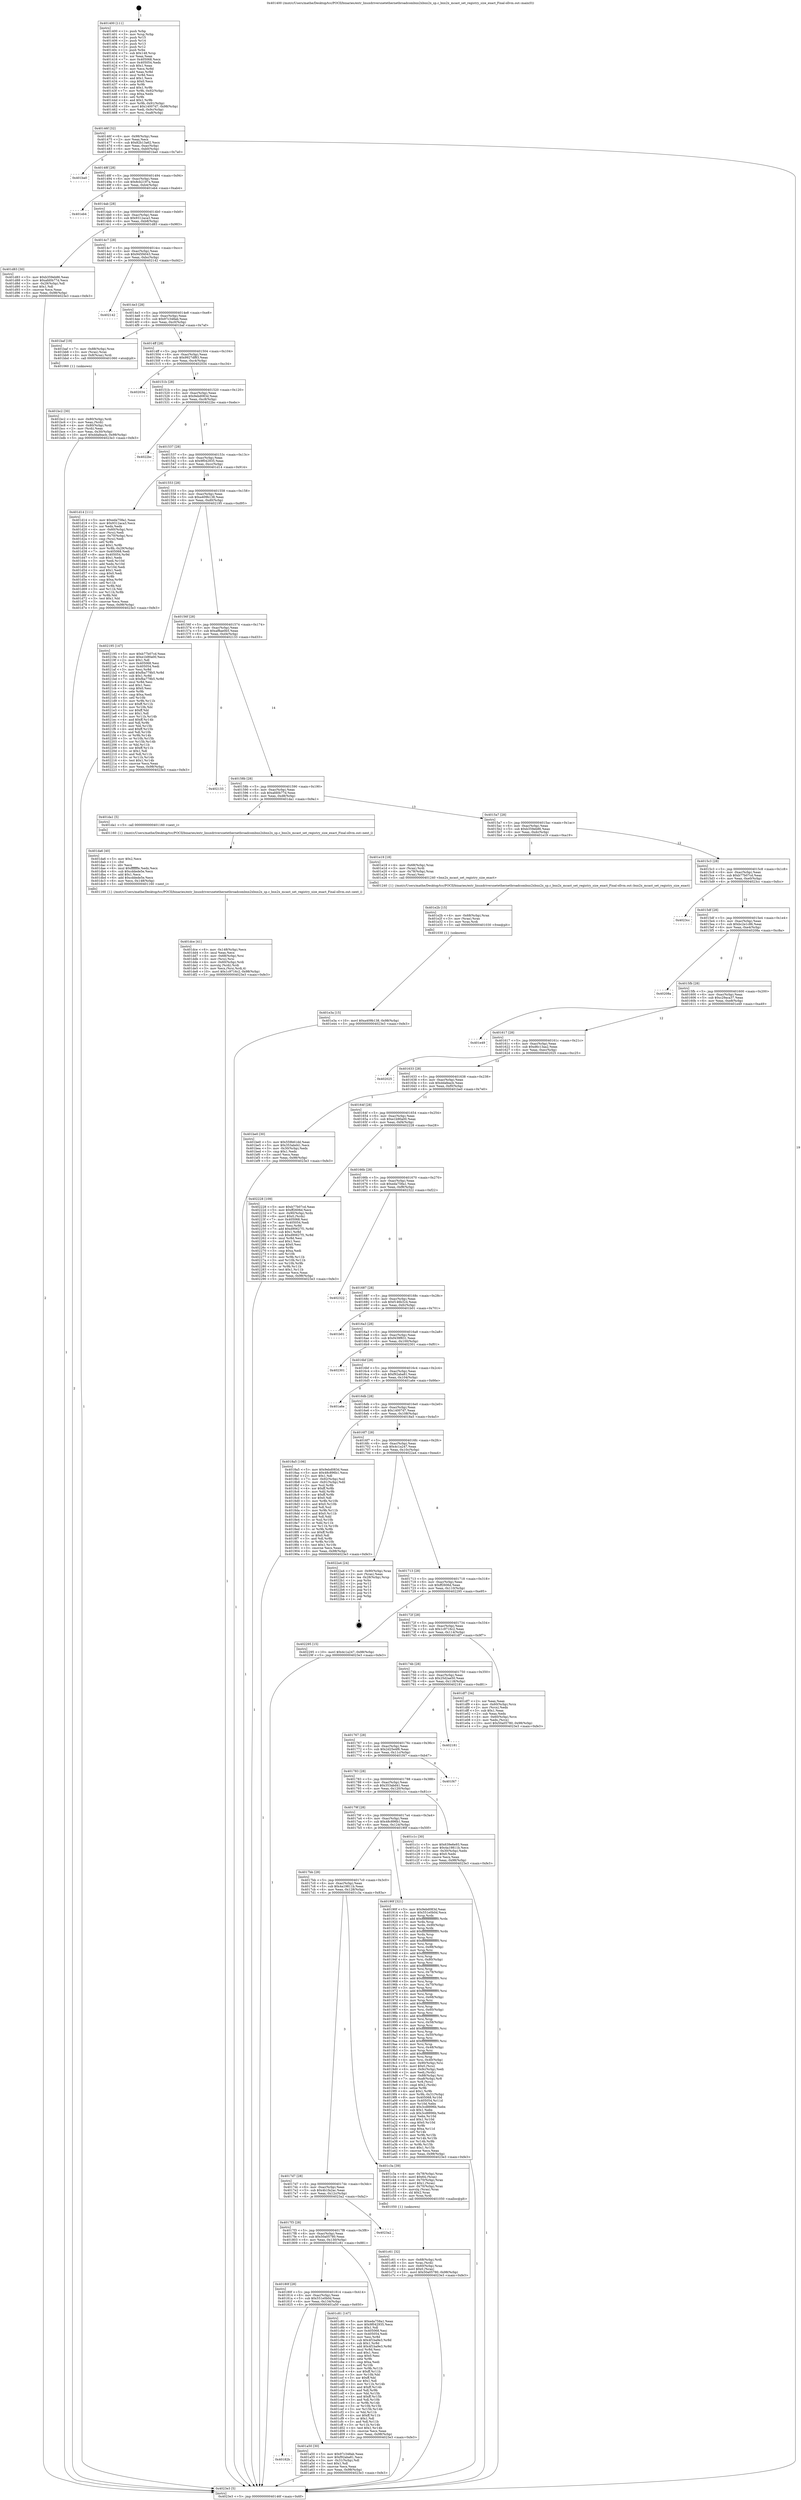 digraph "0x401400" {
  label = "0x401400 (/mnt/c/Users/mathe/Desktop/tcc/POCII/binaries/extr_linuxdriversnetethernetbroadcombnx2xbnx2x_sp.c_bnx2x_mcast_set_registry_size_exact_Final-ollvm.out::main(0))"
  labelloc = "t"
  node[shape=record]

  Entry [label="",width=0.3,height=0.3,shape=circle,fillcolor=black,style=filled]
  "0x40146f" [label="{
     0x40146f [32]\l
     | [instrs]\l
     &nbsp;&nbsp;0x40146f \<+6\>: mov -0x98(%rbp),%eax\l
     &nbsp;&nbsp;0x401475 \<+2\>: mov %eax,%ecx\l
     &nbsp;&nbsp;0x401477 \<+6\>: sub $0x82b13a62,%ecx\l
     &nbsp;&nbsp;0x40147d \<+6\>: mov %eax,-0xac(%rbp)\l
     &nbsp;&nbsp;0x401483 \<+6\>: mov %ecx,-0xb0(%rbp)\l
     &nbsp;&nbsp;0x401489 \<+6\>: je 0000000000401ba0 \<main+0x7a0\>\l
  }"]
  "0x401ba0" [label="{
     0x401ba0\l
  }", style=dashed]
  "0x40148f" [label="{
     0x40148f [28]\l
     | [instrs]\l
     &nbsp;&nbsp;0x40148f \<+5\>: jmp 0000000000401494 \<main+0x94\>\l
     &nbsp;&nbsp;0x401494 \<+6\>: mov -0xac(%rbp),%eax\l
     &nbsp;&nbsp;0x40149a \<+5\>: sub $0x8cb2197a,%eax\l
     &nbsp;&nbsp;0x40149f \<+6\>: mov %eax,-0xb4(%rbp)\l
     &nbsp;&nbsp;0x4014a5 \<+6\>: je 0000000000401eb4 \<main+0xab4\>\l
  }"]
  Exit [label="",width=0.3,height=0.3,shape=circle,fillcolor=black,style=filled,peripheries=2]
  "0x401eb4" [label="{
     0x401eb4\l
  }", style=dashed]
  "0x4014ab" [label="{
     0x4014ab [28]\l
     | [instrs]\l
     &nbsp;&nbsp;0x4014ab \<+5\>: jmp 00000000004014b0 \<main+0xb0\>\l
     &nbsp;&nbsp;0x4014b0 \<+6\>: mov -0xac(%rbp),%eax\l
     &nbsp;&nbsp;0x4014b6 \<+5\>: sub $0x9312aca3,%eax\l
     &nbsp;&nbsp;0x4014bb \<+6\>: mov %eax,-0xb8(%rbp)\l
     &nbsp;&nbsp;0x4014c1 \<+6\>: je 0000000000401d83 \<main+0x983\>\l
  }"]
  "0x401e3a" [label="{
     0x401e3a [15]\l
     | [instrs]\l
     &nbsp;&nbsp;0x401e3a \<+10\>: movl $0xa409b138,-0x98(%rbp)\l
     &nbsp;&nbsp;0x401e44 \<+5\>: jmp 00000000004023e3 \<main+0xfe3\>\l
  }"]
  "0x401d83" [label="{
     0x401d83 [30]\l
     | [instrs]\l
     &nbsp;&nbsp;0x401d83 \<+5\>: mov $0xb359eb86,%eax\l
     &nbsp;&nbsp;0x401d88 \<+5\>: mov $0xafd0b77d,%ecx\l
     &nbsp;&nbsp;0x401d8d \<+3\>: mov -0x29(%rbp),%dl\l
     &nbsp;&nbsp;0x401d90 \<+3\>: test $0x1,%dl\l
     &nbsp;&nbsp;0x401d93 \<+3\>: cmovne %ecx,%eax\l
     &nbsp;&nbsp;0x401d96 \<+6\>: mov %eax,-0x98(%rbp)\l
     &nbsp;&nbsp;0x401d9c \<+5\>: jmp 00000000004023e3 \<main+0xfe3\>\l
  }"]
  "0x4014c7" [label="{
     0x4014c7 [28]\l
     | [instrs]\l
     &nbsp;&nbsp;0x4014c7 \<+5\>: jmp 00000000004014cc \<main+0xcc\>\l
     &nbsp;&nbsp;0x4014cc \<+6\>: mov -0xac(%rbp),%eax\l
     &nbsp;&nbsp;0x4014d2 \<+5\>: sub $0x945f4043,%eax\l
     &nbsp;&nbsp;0x4014d7 \<+6\>: mov %eax,-0xbc(%rbp)\l
     &nbsp;&nbsp;0x4014dd \<+6\>: je 0000000000402142 \<main+0xd42\>\l
  }"]
  "0x401e2b" [label="{
     0x401e2b [15]\l
     | [instrs]\l
     &nbsp;&nbsp;0x401e2b \<+4\>: mov -0x68(%rbp),%rax\l
     &nbsp;&nbsp;0x401e2f \<+3\>: mov (%rax),%rax\l
     &nbsp;&nbsp;0x401e32 \<+3\>: mov %rax,%rdi\l
     &nbsp;&nbsp;0x401e35 \<+5\>: call 0000000000401030 \<free@plt\>\l
     | [calls]\l
     &nbsp;&nbsp;0x401030 \{1\} (unknown)\l
  }"]
  "0x402142" [label="{
     0x402142\l
  }", style=dashed]
  "0x4014e3" [label="{
     0x4014e3 [28]\l
     | [instrs]\l
     &nbsp;&nbsp;0x4014e3 \<+5\>: jmp 00000000004014e8 \<main+0xe8\>\l
     &nbsp;&nbsp;0x4014e8 \<+6\>: mov -0xac(%rbp),%eax\l
     &nbsp;&nbsp;0x4014ee \<+5\>: sub $0x97c348ab,%eax\l
     &nbsp;&nbsp;0x4014f3 \<+6\>: mov %eax,-0xc0(%rbp)\l
     &nbsp;&nbsp;0x4014f9 \<+6\>: je 0000000000401baf \<main+0x7af\>\l
  }"]
  "0x401dce" [label="{
     0x401dce [41]\l
     | [instrs]\l
     &nbsp;&nbsp;0x401dce \<+6\>: mov -0x148(%rbp),%ecx\l
     &nbsp;&nbsp;0x401dd4 \<+3\>: imul %eax,%ecx\l
     &nbsp;&nbsp;0x401dd7 \<+4\>: mov -0x68(%rbp),%rsi\l
     &nbsp;&nbsp;0x401ddb \<+3\>: mov (%rsi),%rsi\l
     &nbsp;&nbsp;0x401dde \<+4\>: mov -0x60(%rbp),%rdi\l
     &nbsp;&nbsp;0x401de2 \<+3\>: movslq (%rdi),%rdi\l
     &nbsp;&nbsp;0x401de5 \<+3\>: mov %ecx,(%rsi,%rdi,4)\l
     &nbsp;&nbsp;0x401de8 \<+10\>: movl $0x1c9716c2,-0x98(%rbp)\l
     &nbsp;&nbsp;0x401df2 \<+5\>: jmp 00000000004023e3 \<main+0xfe3\>\l
  }"]
  "0x401baf" [label="{
     0x401baf [19]\l
     | [instrs]\l
     &nbsp;&nbsp;0x401baf \<+7\>: mov -0x88(%rbp),%rax\l
     &nbsp;&nbsp;0x401bb6 \<+3\>: mov (%rax),%rax\l
     &nbsp;&nbsp;0x401bb9 \<+4\>: mov 0x8(%rax),%rdi\l
     &nbsp;&nbsp;0x401bbd \<+5\>: call 0000000000401060 \<atoi@plt\>\l
     | [calls]\l
     &nbsp;&nbsp;0x401060 \{1\} (unknown)\l
  }"]
  "0x4014ff" [label="{
     0x4014ff [28]\l
     | [instrs]\l
     &nbsp;&nbsp;0x4014ff \<+5\>: jmp 0000000000401504 \<main+0x104\>\l
     &nbsp;&nbsp;0x401504 \<+6\>: mov -0xac(%rbp),%eax\l
     &nbsp;&nbsp;0x40150a \<+5\>: sub $0x9927df83,%eax\l
     &nbsp;&nbsp;0x40150f \<+6\>: mov %eax,-0xc4(%rbp)\l
     &nbsp;&nbsp;0x401515 \<+6\>: je 0000000000402034 \<main+0xc34\>\l
  }"]
  "0x401da6" [label="{
     0x401da6 [40]\l
     | [instrs]\l
     &nbsp;&nbsp;0x401da6 \<+5\>: mov $0x2,%ecx\l
     &nbsp;&nbsp;0x401dab \<+1\>: cltd\l
     &nbsp;&nbsp;0x401dac \<+2\>: idiv %ecx\l
     &nbsp;&nbsp;0x401dae \<+6\>: imul $0xfffffffe,%edx,%ecx\l
     &nbsp;&nbsp;0x401db4 \<+6\>: sub $0xcddede5e,%ecx\l
     &nbsp;&nbsp;0x401dba \<+3\>: add $0x1,%ecx\l
     &nbsp;&nbsp;0x401dbd \<+6\>: add $0xcddede5e,%ecx\l
     &nbsp;&nbsp;0x401dc3 \<+6\>: mov %ecx,-0x148(%rbp)\l
     &nbsp;&nbsp;0x401dc9 \<+5\>: call 0000000000401160 \<next_i\>\l
     | [calls]\l
     &nbsp;&nbsp;0x401160 \{1\} (/mnt/c/Users/mathe/Desktop/tcc/POCII/binaries/extr_linuxdriversnetethernetbroadcombnx2xbnx2x_sp.c_bnx2x_mcast_set_registry_size_exact_Final-ollvm.out::next_i)\l
  }"]
  "0x402034" [label="{
     0x402034\l
  }", style=dashed]
  "0x40151b" [label="{
     0x40151b [28]\l
     | [instrs]\l
     &nbsp;&nbsp;0x40151b \<+5\>: jmp 0000000000401520 \<main+0x120\>\l
     &nbsp;&nbsp;0x401520 \<+6\>: mov -0xac(%rbp),%eax\l
     &nbsp;&nbsp;0x401526 \<+5\>: sub $0x9ebd083d,%eax\l
     &nbsp;&nbsp;0x40152b \<+6\>: mov %eax,-0xc8(%rbp)\l
     &nbsp;&nbsp;0x401531 \<+6\>: je 00000000004022bc \<main+0xebc\>\l
  }"]
  "0x401c61" [label="{
     0x401c61 [32]\l
     | [instrs]\l
     &nbsp;&nbsp;0x401c61 \<+4\>: mov -0x68(%rbp),%rdi\l
     &nbsp;&nbsp;0x401c65 \<+3\>: mov %rax,(%rdi)\l
     &nbsp;&nbsp;0x401c68 \<+4\>: mov -0x60(%rbp),%rax\l
     &nbsp;&nbsp;0x401c6c \<+6\>: movl $0x0,(%rax)\l
     &nbsp;&nbsp;0x401c72 \<+10\>: movl $0x50a05780,-0x98(%rbp)\l
     &nbsp;&nbsp;0x401c7c \<+5\>: jmp 00000000004023e3 \<main+0xfe3\>\l
  }"]
  "0x4022bc" [label="{
     0x4022bc\l
  }", style=dashed]
  "0x401537" [label="{
     0x401537 [28]\l
     | [instrs]\l
     &nbsp;&nbsp;0x401537 \<+5\>: jmp 000000000040153c \<main+0x13c\>\l
     &nbsp;&nbsp;0x40153c \<+6\>: mov -0xac(%rbp),%eax\l
     &nbsp;&nbsp;0x401542 \<+5\>: sub $0x9f042935,%eax\l
     &nbsp;&nbsp;0x401547 \<+6\>: mov %eax,-0xcc(%rbp)\l
     &nbsp;&nbsp;0x40154d \<+6\>: je 0000000000401d14 \<main+0x914\>\l
  }"]
  "0x401bc2" [label="{
     0x401bc2 [30]\l
     | [instrs]\l
     &nbsp;&nbsp;0x401bc2 \<+4\>: mov -0x80(%rbp),%rdi\l
     &nbsp;&nbsp;0x401bc6 \<+2\>: mov %eax,(%rdi)\l
     &nbsp;&nbsp;0x401bc8 \<+4\>: mov -0x80(%rbp),%rdi\l
     &nbsp;&nbsp;0x401bcc \<+2\>: mov (%rdi),%eax\l
     &nbsp;&nbsp;0x401bce \<+3\>: mov %eax,-0x30(%rbp)\l
     &nbsp;&nbsp;0x401bd1 \<+10\>: movl $0xddafeacb,-0x98(%rbp)\l
     &nbsp;&nbsp;0x401bdb \<+5\>: jmp 00000000004023e3 \<main+0xfe3\>\l
  }"]
  "0x401d14" [label="{
     0x401d14 [111]\l
     | [instrs]\l
     &nbsp;&nbsp;0x401d14 \<+5\>: mov $0xeda758a1,%eax\l
     &nbsp;&nbsp;0x401d19 \<+5\>: mov $0x9312aca3,%ecx\l
     &nbsp;&nbsp;0x401d1e \<+2\>: xor %edx,%edx\l
     &nbsp;&nbsp;0x401d20 \<+4\>: mov -0x60(%rbp),%rsi\l
     &nbsp;&nbsp;0x401d24 \<+2\>: mov (%rsi),%edi\l
     &nbsp;&nbsp;0x401d26 \<+4\>: mov -0x70(%rbp),%rsi\l
     &nbsp;&nbsp;0x401d2a \<+2\>: cmp (%rsi),%edi\l
     &nbsp;&nbsp;0x401d2c \<+4\>: setl %r8b\l
     &nbsp;&nbsp;0x401d30 \<+4\>: and $0x1,%r8b\l
     &nbsp;&nbsp;0x401d34 \<+4\>: mov %r8b,-0x29(%rbp)\l
     &nbsp;&nbsp;0x401d38 \<+7\>: mov 0x405068,%edi\l
     &nbsp;&nbsp;0x401d3f \<+8\>: mov 0x405054,%r9d\l
     &nbsp;&nbsp;0x401d47 \<+3\>: sub $0x1,%edx\l
     &nbsp;&nbsp;0x401d4a \<+3\>: mov %edi,%r10d\l
     &nbsp;&nbsp;0x401d4d \<+3\>: add %edx,%r10d\l
     &nbsp;&nbsp;0x401d50 \<+4\>: imul %r10d,%edi\l
     &nbsp;&nbsp;0x401d54 \<+3\>: and $0x1,%edi\l
     &nbsp;&nbsp;0x401d57 \<+3\>: cmp $0x0,%edi\l
     &nbsp;&nbsp;0x401d5a \<+4\>: sete %r8b\l
     &nbsp;&nbsp;0x401d5e \<+4\>: cmp $0xa,%r9d\l
     &nbsp;&nbsp;0x401d62 \<+4\>: setl %r11b\l
     &nbsp;&nbsp;0x401d66 \<+3\>: mov %r8b,%bl\l
     &nbsp;&nbsp;0x401d69 \<+3\>: and %r11b,%bl\l
     &nbsp;&nbsp;0x401d6c \<+3\>: xor %r11b,%r8b\l
     &nbsp;&nbsp;0x401d6f \<+3\>: or %r8b,%bl\l
     &nbsp;&nbsp;0x401d72 \<+3\>: test $0x1,%bl\l
     &nbsp;&nbsp;0x401d75 \<+3\>: cmovne %ecx,%eax\l
     &nbsp;&nbsp;0x401d78 \<+6\>: mov %eax,-0x98(%rbp)\l
     &nbsp;&nbsp;0x401d7e \<+5\>: jmp 00000000004023e3 \<main+0xfe3\>\l
  }"]
  "0x401553" [label="{
     0x401553 [28]\l
     | [instrs]\l
     &nbsp;&nbsp;0x401553 \<+5\>: jmp 0000000000401558 \<main+0x158\>\l
     &nbsp;&nbsp;0x401558 \<+6\>: mov -0xac(%rbp),%eax\l
     &nbsp;&nbsp;0x40155e \<+5\>: sub $0xa409b138,%eax\l
     &nbsp;&nbsp;0x401563 \<+6\>: mov %eax,-0xd0(%rbp)\l
     &nbsp;&nbsp;0x401569 \<+6\>: je 0000000000402195 \<main+0xd95\>\l
  }"]
  "0x40182b" [label="{
     0x40182b\l
  }", style=dashed]
  "0x402195" [label="{
     0x402195 [147]\l
     | [instrs]\l
     &nbsp;&nbsp;0x402195 \<+5\>: mov $0xb77b07cd,%eax\l
     &nbsp;&nbsp;0x40219a \<+5\>: mov $0xe1b90a00,%ecx\l
     &nbsp;&nbsp;0x40219f \<+2\>: mov $0x1,%dl\l
     &nbsp;&nbsp;0x4021a1 \<+7\>: mov 0x405068,%esi\l
     &nbsp;&nbsp;0x4021a8 \<+7\>: mov 0x405054,%edi\l
     &nbsp;&nbsp;0x4021af \<+3\>: mov %esi,%r8d\l
     &nbsp;&nbsp;0x4021b2 \<+7\>: add $0xfba778b5,%r8d\l
     &nbsp;&nbsp;0x4021b9 \<+4\>: sub $0x1,%r8d\l
     &nbsp;&nbsp;0x4021bd \<+7\>: sub $0xfba778b5,%r8d\l
     &nbsp;&nbsp;0x4021c4 \<+4\>: imul %r8d,%esi\l
     &nbsp;&nbsp;0x4021c8 \<+3\>: and $0x1,%esi\l
     &nbsp;&nbsp;0x4021cb \<+3\>: cmp $0x0,%esi\l
     &nbsp;&nbsp;0x4021ce \<+4\>: sete %r9b\l
     &nbsp;&nbsp;0x4021d2 \<+3\>: cmp $0xa,%edi\l
     &nbsp;&nbsp;0x4021d5 \<+4\>: setl %r10b\l
     &nbsp;&nbsp;0x4021d9 \<+3\>: mov %r9b,%r11b\l
     &nbsp;&nbsp;0x4021dc \<+4\>: xor $0xff,%r11b\l
     &nbsp;&nbsp;0x4021e0 \<+3\>: mov %r10b,%bl\l
     &nbsp;&nbsp;0x4021e3 \<+3\>: xor $0xff,%bl\l
     &nbsp;&nbsp;0x4021e6 \<+3\>: xor $0x1,%dl\l
     &nbsp;&nbsp;0x4021e9 \<+3\>: mov %r11b,%r14b\l
     &nbsp;&nbsp;0x4021ec \<+4\>: and $0xff,%r14b\l
     &nbsp;&nbsp;0x4021f0 \<+3\>: and %dl,%r9b\l
     &nbsp;&nbsp;0x4021f3 \<+3\>: mov %bl,%r15b\l
     &nbsp;&nbsp;0x4021f6 \<+4\>: and $0xff,%r15b\l
     &nbsp;&nbsp;0x4021fa \<+3\>: and %dl,%r10b\l
     &nbsp;&nbsp;0x4021fd \<+3\>: or %r9b,%r14b\l
     &nbsp;&nbsp;0x402200 \<+3\>: or %r10b,%r15b\l
     &nbsp;&nbsp;0x402203 \<+3\>: xor %r15b,%r14b\l
     &nbsp;&nbsp;0x402206 \<+3\>: or %bl,%r11b\l
     &nbsp;&nbsp;0x402209 \<+4\>: xor $0xff,%r11b\l
     &nbsp;&nbsp;0x40220d \<+3\>: or $0x1,%dl\l
     &nbsp;&nbsp;0x402210 \<+3\>: and %dl,%r11b\l
     &nbsp;&nbsp;0x402213 \<+3\>: or %r11b,%r14b\l
     &nbsp;&nbsp;0x402216 \<+4\>: test $0x1,%r14b\l
     &nbsp;&nbsp;0x40221a \<+3\>: cmovne %ecx,%eax\l
     &nbsp;&nbsp;0x40221d \<+6\>: mov %eax,-0x98(%rbp)\l
     &nbsp;&nbsp;0x402223 \<+5\>: jmp 00000000004023e3 \<main+0xfe3\>\l
  }"]
  "0x40156f" [label="{
     0x40156f [28]\l
     | [instrs]\l
     &nbsp;&nbsp;0x40156f \<+5\>: jmp 0000000000401574 \<main+0x174\>\l
     &nbsp;&nbsp;0x401574 \<+6\>: mov -0xac(%rbp),%eax\l
     &nbsp;&nbsp;0x40157a \<+5\>: sub $0xaf8ae0b5,%eax\l
     &nbsp;&nbsp;0x40157f \<+6\>: mov %eax,-0xd4(%rbp)\l
     &nbsp;&nbsp;0x401585 \<+6\>: je 0000000000402133 \<main+0xd33\>\l
  }"]
  "0x401a50" [label="{
     0x401a50 [30]\l
     | [instrs]\l
     &nbsp;&nbsp;0x401a50 \<+5\>: mov $0x97c348ab,%eax\l
     &nbsp;&nbsp;0x401a55 \<+5\>: mov $0xf92aba81,%ecx\l
     &nbsp;&nbsp;0x401a5a \<+3\>: mov -0x31(%rbp),%dl\l
     &nbsp;&nbsp;0x401a5d \<+3\>: test $0x1,%dl\l
     &nbsp;&nbsp;0x401a60 \<+3\>: cmovne %ecx,%eax\l
     &nbsp;&nbsp;0x401a63 \<+6\>: mov %eax,-0x98(%rbp)\l
     &nbsp;&nbsp;0x401a69 \<+5\>: jmp 00000000004023e3 \<main+0xfe3\>\l
  }"]
  "0x402133" [label="{
     0x402133\l
  }", style=dashed]
  "0x40158b" [label="{
     0x40158b [28]\l
     | [instrs]\l
     &nbsp;&nbsp;0x40158b \<+5\>: jmp 0000000000401590 \<main+0x190\>\l
     &nbsp;&nbsp;0x401590 \<+6\>: mov -0xac(%rbp),%eax\l
     &nbsp;&nbsp;0x401596 \<+5\>: sub $0xafd0b77d,%eax\l
     &nbsp;&nbsp;0x40159b \<+6\>: mov %eax,-0xd8(%rbp)\l
     &nbsp;&nbsp;0x4015a1 \<+6\>: je 0000000000401da1 \<main+0x9a1\>\l
  }"]
  "0x40180f" [label="{
     0x40180f [28]\l
     | [instrs]\l
     &nbsp;&nbsp;0x40180f \<+5\>: jmp 0000000000401814 \<main+0x414\>\l
     &nbsp;&nbsp;0x401814 \<+6\>: mov -0xac(%rbp),%eax\l
     &nbsp;&nbsp;0x40181a \<+5\>: sub $0x551e0b0d,%eax\l
     &nbsp;&nbsp;0x40181f \<+6\>: mov %eax,-0x134(%rbp)\l
     &nbsp;&nbsp;0x401825 \<+6\>: je 0000000000401a50 \<main+0x650\>\l
  }"]
  "0x401da1" [label="{
     0x401da1 [5]\l
     | [instrs]\l
     &nbsp;&nbsp;0x401da1 \<+5\>: call 0000000000401160 \<next_i\>\l
     | [calls]\l
     &nbsp;&nbsp;0x401160 \{1\} (/mnt/c/Users/mathe/Desktop/tcc/POCII/binaries/extr_linuxdriversnetethernetbroadcombnx2xbnx2x_sp.c_bnx2x_mcast_set_registry_size_exact_Final-ollvm.out::next_i)\l
  }"]
  "0x4015a7" [label="{
     0x4015a7 [28]\l
     | [instrs]\l
     &nbsp;&nbsp;0x4015a7 \<+5\>: jmp 00000000004015ac \<main+0x1ac\>\l
     &nbsp;&nbsp;0x4015ac \<+6\>: mov -0xac(%rbp),%eax\l
     &nbsp;&nbsp;0x4015b2 \<+5\>: sub $0xb359eb86,%eax\l
     &nbsp;&nbsp;0x4015b7 \<+6\>: mov %eax,-0xdc(%rbp)\l
     &nbsp;&nbsp;0x4015bd \<+6\>: je 0000000000401e19 \<main+0xa19\>\l
  }"]
  "0x401c81" [label="{
     0x401c81 [147]\l
     | [instrs]\l
     &nbsp;&nbsp;0x401c81 \<+5\>: mov $0xeda758a1,%eax\l
     &nbsp;&nbsp;0x401c86 \<+5\>: mov $0x9f042935,%ecx\l
     &nbsp;&nbsp;0x401c8b \<+2\>: mov $0x1,%dl\l
     &nbsp;&nbsp;0x401c8d \<+7\>: mov 0x405068,%esi\l
     &nbsp;&nbsp;0x401c94 \<+7\>: mov 0x405054,%edi\l
     &nbsp;&nbsp;0x401c9b \<+3\>: mov %esi,%r8d\l
     &nbsp;&nbsp;0x401c9e \<+7\>: sub $0x4f1ba9e3,%r8d\l
     &nbsp;&nbsp;0x401ca5 \<+4\>: sub $0x1,%r8d\l
     &nbsp;&nbsp;0x401ca9 \<+7\>: add $0x4f1ba9e3,%r8d\l
     &nbsp;&nbsp;0x401cb0 \<+4\>: imul %r8d,%esi\l
     &nbsp;&nbsp;0x401cb4 \<+3\>: and $0x1,%esi\l
     &nbsp;&nbsp;0x401cb7 \<+3\>: cmp $0x0,%esi\l
     &nbsp;&nbsp;0x401cba \<+4\>: sete %r9b\l
     &nbsp;&nbsp;0x401cbe \<+3\>: cmp $0xa,%edi\l
     &nbsp;&nbsp;0x401cc1 \<+4\>: setl %r10b\l
     &nbsp;&nbsp;0x401cc5 \<+3\>: mov %r9b,%r11b\l
     &nbsp;&nbsp;0x401cc8 \<+4\>: xor $0xff,%r11b\l
     &nbsp;&nbsp;0x401ccc \<+3\>: mov %r10b,%bl\l
     &nbsp;&nbsp;0x401ccf \<+3\>: xor $0xff,%bl\l
     &nbsp;&nbsp;0x401cd2 \<+3\>: xor $0x1,%dl\l
     &nbsp;&nbsp;0x401cd5 \<+3\>: mov %r11b,%r14b\l
     &nbsp;&nbsp;0x401cd8 \<+4\>: and $0xff,%r14b\l
     &nbsp;&nbsp;0x401cdc \<+3\>: and %dl,%r9b\l
     &nbsp;&nbsp;0x401cdf \<+3\>: mov %bl,%r15b\l
     &nbsp;&nbsp;0x401ce2 \<+4\>: and $0xff,%r15b\l
     &nbsp;&nbsp;0x401ce6 \<+3\>: and %dl,%r10b\l
     &nbsp;&nbsp;0x401ce9 \<+3\>: or %r9b,%r14b\l
     &nbsp;&nbsp;0x401cec \<+3\>: or %r10b,%r15b\l
     &nbsp;&nbsp;0x401cef \<+3\>: xor %r15b,%r14b\l
     &nbsp;&nbsp;0x401cf2 \<+3\>: or %bl,%r11b\l
     &nbsp;&nbsp;0x401cf5 \<+4\>: xor $0xff,%r11b\l
     &nbsp;&nbsp;0x401cf9 \<+3\>: or $0x1,%dl\l
     &nbsp;&nbsp;0x401cfc \<+3\>: and %dl,%r11b\l
     &nbsp;&nbsp;0x401cff \<+3\>: or %r11b,%r14b\l
     &nbsp;&nbsp;0x401d02 \<+4\>: test $0x1,%r14b\l
     &nbsp;&nbsp;0x401d06 \<+3\>: cmovne %ecx,%eax\l
     &nbsp;&nbsp;0x401d09 \<+6\>: mov %eax,-0x98(%rbp)\l
     &nbsp;&nbsp;0x401d0f \<+5\>: jmp 00000000004023e3 \<main+0xfe3\>\l
  }"]
  "0x401e19" [label="{
     0x401e19 [18]\l
     | [instrs]\l
     &nbsp;&nbsp;0x401e19 \<+4\>: mov -0x68(%rbp),%rax\l
     &nbsp;&nbsp;0x401e1d \<+3\>: mov (%rax),%rdi\l
     &nbsp;&nbsp;0x401e20 \<+4\>: mov -0x78(%rbp),%rax\l
     &nbsp;&nbsp;0x401e24 \<+2\>: mov (%rax),%esi\l
     &nbsp;&nbsp;0x401e26 \<+5\>: call 0000000000401240 \<bnx2x_mcast_set_registry_size_exact\>\l
     | [calls]\l
     &nbsp;&nbsp;0x401240 \{1\} (/mnt/c/Users/mathe/Desktop/tcc/POCII/binaries/extr_linuxdriversnetethernetbroadcombnx2xbnx2x_sp.c_bnx2x_mcast_set_registry_size_exact_Final-ollvm.out::bnx2x_mcast_set_registry_size_exact)\l
  }"]
  "0x4015c3" [label="{
     0x4015c3 [28]\l
     | [instrs]\l
     &nbsp;&nbsp;0x4015c3 \<+5\>: jmp 00000000004015c8 \<main+0x1c8\>\l
     &nbsp;&nbsp;0x4015c8 \<+6\>: mov -0xac(%rbp),%eax\l
     &nbsp;&nbsp;0x4015ce \<+5\>: sub $0xb77b07cd,%eax\l
     &nbsp;&nbsp;0x4015d3 \<+6\>: mov %eax,-0xe0(%rbp)\l
     &nbsp;&nbsp;0x4015d9 \<+6\>: je 00000000004023cc \<main+0xfcc\>\l
  }"]
  "0x4017f3" [label="{
     0x4017f3 [28]\l
     | [instrs]\l
     &nbsp;&nbsp;0x4017f3 \<+5\>: jmp 00000000004017f8 \<main+0x3f8\>\l
     &nbsp;&nbsp;0x4017f8 \<+6\>: mov -0xac(%rbp),%eax\l
     &nbsp;&nbsp;0x4017fe \<+5\>: sub $0x50a05780,%eax\l
     &nbsp;&nbsp;0x401803 \<+6\>: mov %eax,-0x130(%rbp)\l
     &nbsp;&nbsp;0x401809 \<+6\>: je 0000000000401c81 \<main+0x881\>\l
  }"]
  "0x4023cc" [label="{
     0x4023cc\l
  }", style=dashed]
  "0x4015df" [label="{
     0x4015df [28]\l
     | [instrs]\l
     &nbsp;&nbsp;0x4015df \<+5\>: jmp 00000000004015e4 \<main+0x1e4\>\l
     &nbsp;&nbsp;0x4015e4 \<+6\>: mov -0xac(%rbp),%eax\l
     &nbsp;&nbsp;0x4015ea \<+5\>: sub $0xbc2e1c86,%eax\l
     &nbsp;&nbsp;0x4015ef \<+6\>: mov %eax,-0xe4(%rbp)\l
     &nbsp;&nbsp;0x4015f5 \<+6\>: je 000000000040208a \<main+0xc8a\>\l
  }"]
  "0x4023a2" [label="{
     0x4023a2\l
  }", style=dashed]
  "0x40208a" [label="{
     0x40208a\l
  }", style=dashed]
  "0x4015fb" [label="{
     0x4015fb [28]\l
     | [instrs]\l
     &nbsp;&nbsp;0x4015fb \<+5\>: jmp 0000000000401600 \<main+0x200\>\l
     &nbsp;&nbsp;0x401600 \<+6\>: mov -0xac(%rbp),%eax\l
     &nbsp;&nbsp;0x401606 \<+5\>: sub $0xc29aca37,%eax\l
     &nbsp;&nbsp;0x40160b \<+6\>: mov %eax,-0xe8(%rbp)\l
     &nbsp;&nbsp;0x401611 \<+6\>: je 0000000000401e49 \<main+0xa49\>\l
  }"]
  "0x4017d7" [label="{
     0x4017d7 [28]\l
     | [instrs]\l
     &nbsp;&nbsp;0x4017d7 \<+5\>: jmp 00000000004017dc \<main+0x3dc\>\l
     &nbsp;&nbsp;0x4017dc \<+6\>: mov -0xac(%rbp),%eax\l
     &nbsp;&nbsp;0x4017e2 \<+5\>: sub $0x4b1fa2ac,%eax\l
     &nbsp;&nbsp;0x4017e7 \<+6\>: mov %eax,-0x12c(%rbp)\l
     &nbsp;&nbsp;0x4017ed \<+6\>: je 00000000004023a2 \<main+0xfa2\>\l
  }"]
  "0x401e49" [label="{
     0x401e49\l
  }", style=dashed]
  "0x401617" [label="{
     0x401617 [28]\l
     | [instrs]\l
     &nbsp;&nbsp;0x401617 \<+5\>: jmp 000000000040161c \<main+0x21c\>\l
     &nbsp;&nbsp;0x40161c \<+6\>: mov -0xac(%rbp),%eax\l
     &nbsp;&nbsp;0x401622 \<+5\>: sub $0xd6c13aa2,%eax\l
     &nbsp;&nbsp;0x401627 \<+6\>: mov %eax,-0xec(%rbp)\l
     &nbsp;&nbsp;0x40162d \<+6\>: je 0000000000402025 \<main+0xc25\>\l
  }"]
  "0x401c3a" [label="{
     0x401c3a [39]\l
     | [instrs]\l
     &nbsp;&nbsp;0x401c3a \<+4\>: mov -0x78(%rbp),%rax\l
     &nbsp;&nbsp;0x401c3e \<+6\>: movl $0x64,(%rax)\l
     &nbsp;&nbsp;0x401c44 \<+4\>: mov -0x70(%rbp),%rax\l
     &nbsp;&nbsp;0x401c48 \<+6\>: movl $0x1,(%rax)\l
     &nbsp;&nbsp;0x401c4e \<+4\>: mov -0x70(%rbp),%rax\l
     &nbsp;&nbsp;0x401c52 \<+3\>: movslq (%rax),%rax\l
     &nbsp;&nbsp;0x401c55 \<+4\>: shl $0x2,%rax\l
     &nbsp;&nbsp;0x401c59 \<+3\>: mov %rax,%rdi\l
     &nbsp;&nbsp;0x401c5c \<+5\>: call 0000000000401050 \<malloc@plt\>\l
     | [calls]\l
     &nbsp;&nbsp;0x401050 \{1\} (unknown)\l
  }"]
  "0x402025" [label="{
     0x402025\l
  }", style=dashed]
  "0x401633" [label="{
     0x401633 [28]\l
     | [instrs]\l
     &nbsp;&nbsp;0x401633 \<+5\>: jmp 0000000000401638 \<main+0x238\>\l
     &nbsp;&nbsp;0x401638 \<+6\>: mov -0xac(%rbp),%eax\l
     &nbsp;&nbsp;0x40163e \<+5\>: sub $0xddafeacb,%eax\l
     &nbsp;&nbsp;0x401643 \<+6\>: mov %eax,-0xf0(%rbp)\l
     &nbsp;&nbsp;0x401649 \<+6\>: je 0000000000401be0 \<main+0x7e0\>\l
  }"]
  "0x4017bb" [label="{
     0x4017bb [28]\l
     | [instrs]\l
     &nbsp;&nbsp;0x4017bb \<+5\>: jmp 00000000004017c0 \<main+0x3c0\>\l
     &nbsp;&nbsp;0x4017c0 \<+6\>: mov -0xac(%rbp),%eax\l
     &nbsp;&nbsp;0x4017c6 \<+5\>: sub $0x4a19811b,%eax\l
     &nbsp;&nbsp;0x4017cb \<+6\>: mov %eax,-0x128(%rbp)\l
     &nbsp;&nbsp;0x4017d1 \<+6\>: je 0000000000401c3a \<main+0x83a\>\l
  }"]
  "0x401be0" [label="{
     0x401be0 [30]\l
     | [instrs]\l
     &nbsp;&nbsp;0x401be0 \<+5\>: mov $0x559b61dd,%eax\l
     &nbsp;&nbsp;0x401be5 \<+5\>: mov $0x353abd41,%ecx\l
     &nbsp;&nbsp;0x401bea \<+3\>: mov -0x30(%rbp),%edx\l
     &nbsp;&nbsp;0x401bed \<+3\>: cmp $0x1,%edx\l
     &nbsp;&nbsp;0x401bf0 \<+3\>: cmovl %ecx,%eax\l
     &nbsp;&nbsp;0x401bf3 \<+6\>: mov %eax,-0x98(%rbp)\l
     &nbsp;&nbsp;0x401bf9 \<+5\>: jmp 00000000004023e3 \<main+0xfe3\>\l
  }"]
  "0x40164f" [label="{
     0x40164f [28]\l
     | [instrs]\l
     &nbsp;&nbsp;0x40164f \<+5\>: jmp 0000000000401654 \<main+0x254\>\l
     &nbsp;&nbsp;0x401654 \<+6\>: mov -0xac(%rbp),%eax\l
     &nbsp;&nbsp;0x40165a \<+5\>: sub $0xe1b90a00,%eax\l
     &nbsp;&nbsp;0x40165f \<+6\>: mov %eax,-0xf4(%rbp)\l
     &nbsp;&nbsp;0x401665 \<+6\>: je 0000000000402228 \<main+0xe28\>\l
  }"]
  "0x40190f" [label="{
     0x40190f [321]\l
     | [instrs]\l
     &nbsp;&nbsp;0x40190f \<+5\>: mov $0x9ebd083d,%eax\l
     &nbsp;&nbsp;0x401914 \<+5\>: mov $0x551e0b0d,%ecx\l
     &nbsp;&nbsp;0x401919 \<+3\>: mov %rsp,%rdx\l
     &nbsp;&nbsp;0x40191c \<+4\>: add $0xfffffffffffffff0,%rdx\l
     &nbsp;&nbsp;0x401920 \<+3\>: mov %rdx,%rsp\l
     &nbsp;&nbsp;0x401923 \<+7\>: mov %rdx,-0x90(%rbp)\l
     &nbsp;&nbsp;0x40192a \<+3\>: mov %rsp,%rdx\l
     &nbsp;&nbsp;0x40192d \<+4\>: add $0xfffffffffffffff0,%rdx\l
     &nbsp;&nbsp;0x401931 \<+3\>: mov %rdx,%rsp\l
     &nbsp;&nbsp;0x401934 \<+3\>: mov %rsp,%rsi\l
     &nbsp;&nbsp;0x401937 \<+4\>: add $0xfffffffffffffff0,%rsi\l
     &nbsp;&nbsp;0x40193b \<+3\>: mov %rsi,%rsp\l
     &nbsp;&nbsp;0x40193e \<+7\>: mov %rsi,-0x88(%rbp)\l
     &nbsp;&nbsp;0x401945 \<+3\>: mov %rsp,%rsi\l
     &nbsp;&nbsp;0x401948 \<+4\>: add $0xfffffffffffffff0,%rsi\l
     &nbsp;&nbsp;0x40194c \<+3\>: mov %rsi,%rsp\l
     &nbsp;&nbsp;0x40194f \<+4\>: mov %rsi,-0x80(%rbp)\l
     &nbsp;&nbsp;0x401953 \<+3\>: mov %rsp,%rsi\l
     &nbsp;&nbsp;0x401956 \<+4\>: add $0xfffffffffffffff0,%rsi\l
     &nbsp;&nbsp;0x40195a \<+3\>: mov %rsi,%rsp\l
     &nbsp;&nbsp;0x40195d \<+4\>: mov %rsi,-0x78(%rbp)\l
     &nbsp;&nbsp;0x401961 \<+3\>: mov %rsp,%rsi\l
     &nbsp;&nbsp;0x401964 \<+4\>: add $0xfffffffffffffff0,%rsi\l
     &nbsp;&nbsp;0x401968 \<+3\>: mov %rsi,%rsp\l
     &nbsp;&nbsp;0x40196b \<+4\>: mov %rsi,-0x70(%rbp)\l
     &nbsp;&nbsp;0x40196f \<+3\>: mov %rsp,%rsi\l
     &nbsp;&nbsp;0x401972 \<+4\>: add $0xfffffffffffffff0,%rsi\l
     &nbsp;&nbsp;0x401976 \<+3\>: mov %rsi,%rsp\l
     &nbsp;&nbsp;0x401979 \<+4\>: mov %rsi,-0x68(%rbp)\l
     &nbsp;&nbsp;0x40197d \<+3\>: mov %rsp,%rsi\l
     &nbsp;&nbsp;0x401980 \<+4\>: add $0xfffffffffffffff0,%rsi\l
     &nbsp;&nbsp;0x401984 \<+3\>: mov %rsi,%rsp\l
     &nbsp;&nbsp;0x401987 \<+4\>: mov %rsi,-0x60(%rbp)\l
     &nbsp;&nbsp;0x40198b \<+3\>: mov %rsp,%rsi\l
     &nbsp;&nbsp;0x40198e \<+4\>: add $0xfffffffffffffff0,%rsi\l
     &nbsp;&nbsp;0x401992 \<+3\>: mov %rsi,%rsp\l
     &nbsp;&nbsp;0x401995 \<+4\>: mov %rsi,-0x58(%rbp)\l
     &nbsp;&nbsp;0x401999 \<+3\>: mov %rsp,%rsi\l
     &nbsp;&nbsp;0x40199c \<+4\>: add $0xfffffffffffffff0,%rsi\l
     &nbsp;&nbsp;0x4019a0 \<+3\>: mov %rsi,%rsp\l
     &nbsp;&nbsp;0x4019a3 \<+4\>: mov %rsi,-0x50(%rbp)\l
     &nbsp;&nbsp;0x4019a7 \<+3\>: mov %rsp,%rsi\l
     &nbsp;&nbsp;0x4019aa \<+4\>: add $0xfffffffffffffff0,%rsi\l
     &nbsp;&nbsp;0x4019ae \<+3\>: mov %rsi,%rsp\l
     &nbsp;&nbsp;0x4019b1 \<+4\>: mov %rsi,-0x48(%rbp)\l
     &nbsp;&nbsp;0x4019b5 \<+3\>: mov %rsp,%rsi\l
     &nbsp;&nbsp;0x4019b8 \<+4\>: add $0xfffffffffffffff0,%rsi\l
     &nbsp;&nbsp;0x4019bc \<+3\>: mov %rsi,%rsp\l
     &nbsp;&nbsp;0x4019bf \<+4\>: mov %rsi,-0x40(%rbp)\l
     &nbsp;&nbsp;0x4019c3 \<+7\>: mov -0x90(%rbp),%rsi\l
     &nbsp;&nbsp;0x4019ca \<+6\>: movl $0x0,(%rsi)\l
     &nbsp;&nbsp;0x4019d0 \<+6\>: mov -0x9c(%rbp),%edi\l
     &nbsp;&nbsp;0x4019d6 \<+2\>: mov %edi,(%rdx)\l
     &nbsp;&nbsp;0x4019d8 \<+7\>: mov -0x88(%rbp),%rsi\l
     &nbsp;&nbsp;0x4019df \<+7\>: mov -0xa8(%rbp),%r8\l
     &nbsp;&nbsp;0x4019e6 \<+3\>: mov %r8,(%rsi)\l
     &nbsp;&nbsp;0x4019e9 \<+3\>: cmpl $0x2,(%rdx)\l
     &nbsp;&nbsp;0x4019ec \<+4\>: setne %r9b\l
     &nbsp;&nbsp;0x4019f0 \<+4\>: and $0x1,%r9b\l
     &nbsp;&nbsp;0x4019f4 \<+4\>: mov %r9b,-0x31(%rbp)\l
     &nbsp;&nbsp;0x4019f8 \<+8\>: mov 0x405068,%r10d\l
     &nbsp;&nbsp;0x401a00 \<+8\>: mov 0x405054,%r11d\l
     &nbsp;&nbsp;0x401a08 \<+3\>: mov %r10d,%ebx\l
     &nbsp;&nbsp;0x401a0b \<+6\>: add $0x3cd8896b,%ebx\l
     &nbsp;&nbsp;0x401a11 \<+3\>: sub $0x1,%ebx\l
     &nbsp;&nbsp;0x401a14 \<+6\>: sub $0x3cd8896b,%ebx\l
     &nbsp;&nbsp;0x401a1a \<+4\>: imul %ebx,%r10d\l
     &nbsp;&nbsp;0x401a1e \<+4\>: and $0x1,%r10d\l
     &nbsp;&nbsp;0x401a22 \<+4\>: cmp $0x0,%r10d\l
     &nbsp;&nbsp;0x401a26 \<+4\>: sete %r9b\l
     &nbsp;&nbsp;0x401a2a \<+4\>: cmp $0xa,%r11d\l
     &nbsp;&nbsp;0x401a2e \<+4\>: setl %r14b\l
     &nbsp;&nbsp;0x401a32 \<+3\>: mov %r9b,%r15b\l
     &nbsp;&nbsp;0x401a35 \<+3\>: and %r14b,%r15b\l
     &nbsp;&nbsp;0x401a38 \<+3\>: xor %r14b,%r9b\l
     &nbsp;&nbsp;0x401a3b \<+3\>: or %r9b,%r15b\l
     &nbsp;&nbsp;0x401a3e \<+4\>: test $0x1,%r15b\l
     &nbsp;&nbsp;0x401a42 \<+3\>: cmovne %ecx,%eax\l
     &nbsp;&nbsp;0x401a45 \<+6\>: mov %eax,-0x98(%rbp)\l
     &nbsp;&nbsp;0x401a4b \<+5\>: jmp 00000000004023e3 \<main+0xfe3\>\l
  }"]
  "0x402228" [label="{
     0x402228 [109]\l
     | [instrs]\l
     &nbsp;&nbsp;0x402228 \<+5\>: mov $0xb77b07cd,%eax\l
     &nbsp;&nbsp;0x40222d \<+5\>: mov $0xff2606d,%ecx\l
     &nbsp;&nbsp;0x402232 \<+7\>: mov -0x90(%rbp),%rdx\l
     &nbsp;&nbsp;0x402239 \<+6\>: movl $0x0,(%rdx)\l
     &nbsp;&nbsp;0x40223f \<+7\>: mov 0x405068,%esi\l
     &nbsp;&nbsp;0x402246 \<+7\>: mov 0x405054,%edi\l
     &nbsp;&nbsp;0x40224d \<+3\>: mov %esi,%r8d\l
     &nbsp;&nbsp;0x402250 \<+7\>: add $0xd90627f1,%r8d\l
     &nbsp;&nbsp;0x402257 \<+4\>: sub $0x1,%r8d\l
     &nbsp;&nbsp;0x40225b \<+7\>: sub $0xd90627f1,%r8d\l
     &nbsp;&nbsp;0x402262 \<+4\>: imul %r8d,%esi\l
     &nbsp;&nbsp;0x402266 \<+3\>: and $0x1,%esi\l
     &nbsp;&nbsp;0x402269 \<+3\>: cmp $0x0,%esi\l
     &nbsp;&nbsp;0x40226c \<+4\>: sete %r9b\l
     &nbsp;&nbsp;0x402270 \<+3\>: cmp $0xa,%edi\l
     &nbsp;&nbsp;0x402273 \<+4\>: setl %r10b\l
     &nbsp;&nbsp;0x402277 \<+3\>: mov %r9b,%r11b\l
     &nbsp;&nbsp;0x40227a \<+3\>: and %r10b,%r11b\l
     &nbsp;&nbsp;0x40227d \<+3\>: xor %r10b,%r9b\l
     &nbsp;&nbsp;0x402280 \<+3\>: or %r9b,%r11b\l
     &nbsp;&nbsp;0x402283 \<+4\>: test $0x1,%r11b\l
     &nbsp;&nbsp;0x402287 \<+3\>: cmovne %ecx,%eax\l
     &nbsp;&nbsp;0x40228a \<+6\>: mov %eax,-0x98(%rbp)\l
     &nbsp;&nbsp;0x402290 \<+5\>: jmp 00000000004023e3 \<main+0xfe3\>\l
  }"]
  "0x40166b" [label="{
     0x40166b [28]\l
     | [instrs]\l
     &nbsp;&nbsp;0x40166b \<+5\>: jmp 0000000000401670 \<main+0x270\>\l
     &nbsp;&nbsp;0x401670 \<+6\>: mov -0xac(%rbp),%eax\l
     &nbsp;&nbsp;0x401676 \<+5\>: sub $0xeda758a1,%eax\l
     &nbsp;&nbsp;0x40167b \<+6\>: mov %eax,-0xf8(%rbp)\l
     &nbsp;&nbsp;0x401681 \<+6\>: je 0000000000402322 \<main+0xf22\>\l
  }"]
  "0x40179f" [label="{
     0x40179f [28]\l
     | [instrs]\l
     &nbsp;&nbsp;0x40179f \<+5\>: jmp 00000000004017a4 \<main+0x3a4\>\l
     &nbsp;&nbsp;0x4017a4 \<+6\>: mov -0xac(%rbp),%eax\l
     &nbsp;&nbsp;0x4017aa \<+5\>: sub $0x48c896b1,%eax\l
     &nbsp;&nbsp;0x4017af \<+6\>: mov %eax,-0x124(%rbp)\l
     &nbsp;&nbsp;0x4017b5 \<+6\>: je 000000000040190f \<main+0x50f\>\l
  }"]
  "0x402322" [label="{
     0x402322\l
  }", style=dashed]
  "0x401687" [label="{
     0x401687 [28]\l
     | [instrs]\l
     &nbsp;&nbsp;0x401687 \<+5\>: jmp 000000000040168c \<main+0x28c\>\l
     &nbsp;&nbsp;0x40168c \<+6\>: mov -0xac(%rbp),%eax\l
     &nbsp;&nbsp;0x401692 \<+5\>: sub $0xf146b324,%eax\l
     &nbsp;&nbsp;0x401697 \<+6\>: mov %eax,-0xfc(%rbp)\l
     &nbsp;&nbsp;0x40169d \<+6\>: je 0000000000401b01 \<main+0x701\>\l
  }"]
  "0x401c1c" [label="{
     0x401c1c [30]\l
     | [instrs]\l
     &nbsp;&nbsp;0x401c1c \<+5\>: mov $0x639e6e93,%eax\l
     &nbsp;&nbsp;0x401c21 \<+5\>: mov $0x4a19811b,%ecx\l
     &nbsp;&nbsp;0x401c26 \<+3\>: mov -0x30(%rbp),%edx\l
     &nbsp;&nbsp;0x401c29 \<+3\>: cmp $0x0,%edx\l
     &nbsp;&nbsp;0x401c2c \<+3\>: cmove %ecx,%eax\l
     &nbsp;&nbsp;0x401c2f \<+6\>: mov %eax,-0x98(%rbp)\l
     &nbsp;&nbsp;0x401c35 \<+5\>: jmp 00000000004023e3 \<main+0xfe3\>\l
  }"]
  "0x401b01" [label="{
     0x401b01\l
  }", style=dashed]
  "0x4016a3" [label="{
     0x4016a3 [28]\l
     | [instrs]\l
     &nbsp;&nbsp;0x4016a3 \<+5\>: jmp 00000000004016a8 \<main+0x2a8\>\l
     &nbsp;&nbsp;0x4016a8 \<+6\>: mov -0xac(%rbp),%eax\l
     &nbsp;&nbsp;0x4016ae \<+5\>: sub $0xf439f831,%eax\l
     &nbsp;&nbsp;0x4016b3 \<+6\>: mov %eax,-0x100(%rbp)\l
     &nbsp;&nbsp;0x4016b9 \<+6\>: je 0000000000402301 \<main+0xf01\>\l
  }"]
  "0x401783" [label="{
     0x401783 [28]\l
     | [instrs]\l
     &nbsp;&nbsp;0x401783 \<+5\>: jmp 0000000000401788 \<main+0x388\>\l
     &nbsp;&nbsp;0x401788 \<+6\>: mov -0xac(%rbp),%eax\l
     &nbsp;&nbsp;0x40178e \<+5\>: sub $0x353abd41,%eax\l
     &nbsp;&nbsp;0x401793 \<+6\>: mov %eax,-0x120(%rbp)\l
     &nbsp;&nbsp;0x401799 \<+6\>: je 0000000000401c1c \<main+0x81c\>\l
  }"]
  "0x402301" [label="{
     0x402301\l
  }", style=dashed]
  "0x4016bf" [label="{
     0x4016bf [28]\l
     | [instrs]\l
     &nbsp;&nbsp;0x4016bf \<+5\>: jmp 00000000004016c4 \<main+0x2c4\>\l
     &nbsp;&nbsp;0x4016c4 \<+6\>: mov -0xac(%rbp),%eax\l
     &nbsp;&nbsp;0x4016ca \<+5\>: sub $0xf92aba81,%eax\l
     &nbsp;&nbsp;0x4016cf \<+6\>: mov %eax,-0x104(%rbp)\l
     &nbsp;&nbsp;0x4016d5 \<+6\>: je 0000000000401a6e \<main+0x66e\>\l
  }"]
  "0x401f47" [label="{
     0x401f47\l
  }", style=dashed]
  "0x401a6e" [label="{
     0x401a6e\l
  }", style=dashed]
  "0x4016db" [label="{
     0x4016db [28]\l
     | [instrs]\l
     &nbsp;&nbsp;0x4016db \<+5\>: jmp 00000000004016e0 \<main+0x2e0\>\l
     &nbsp;&nbsp;0x4016e0 \<+6\>: mov -0xac(%rbp),%eax\l
     &nbsp;&nbsp;0x4016e6 \<+5\>: sub $0x14007d7,%eax\l
     &nbsp;&nbsp;0x4016eb \<+6\>: mov %eax,-0x108(%rbp)\l
     &nbsp;&nbsp;0x4016f1 \<+6\>: je 00000000004018a5 \<main+0x4a5\>\l
  }"]
  "0x401767" [label="{
     0x401767 [28]\l
     | [instrs]\l
     &nbsp;&nbsp;0x401767 \<+5\>: jmp 000000000040176c \<main+0x36c\>\l
     &nbsp;&nbsp;0x40176c \<+6\>: mov -0xac(%rbp),%eax\l
     &nbsp;&nbsp;0x401772 \<+5\>: sub $0x2d25e4f6,%eax\l
     &nbsp;&nbsp;0x401777 \<+6\>: mov %eax,-0x11c(%rbp)\l
     &nbsp;&nbsp;0x40177d \<+6\>: je 0000000000401f47 \<main+0xb47\>\l
  }"]
  "0x4018a5" [label="{
     0x4018a5 [106]\l
     | [instrs]\l
     &nbsp;&nbsp;0x4018a5 \<+5\>: mov $0x9ebd083d,%eax\l
     &nbsp;&nbsp;0x4018aa \<+5\>: mov $0x48c896b1,%ecx\l
     &nbsp;&nbsp;0x4018af \<+2\>: mov $0x1,%dl\l
     &nbsp;&nbsp;0x4018b1 \<+7\>: mov -0x92(%rbp),%sil\l
     &nbsp;&nbsp;0x4018b8 \<+7\>: mov -0x91(%rbp),%dil\l
     &nbsp;&nbsp;0x4018bf \<+3\>: mov %sil,%r8b\l
     &nbsp;&nbsp;0x4018c2 \<+4\>: xor $0xff,%r8b\l
     &nbsp;&nbsp;0x4018c6 \<+3\>: mov %dil,%r9b\l
     &nbsp;&nbsp;0x4018c9 \<+4\>: xor $0xff,%r9b\l
     &nbsp;&nbsp;0x4018cd \<+3\>: xor $0x0,%dl\l
     &nbsp;&nbsp;0x4018d0 \<+3\>: mov %r8b,%r10b\l
     &nbsp;&nbsp;0x4018d3 \<+4\>: and $0x0,%r10b\l
     &nbsp;&nbsp;0x4018d7 \<+3\>: and %dl,%sil\l
     &nbsp;&nbsp;0x4018da \<+3\>: mov %r9b,%r11b\l
     &nbsp;&nbsp;0x4018dd \<+4\>: and $0x0,%r11b\l
     &nbsp;&nbsp;0x4018e1 \<+3\>: and %dl,%dil\l
     &nbsp;&nbsp;0x4018e4 \<+3\>: or %sil,%r10b\l
     &nbsp;&nbsp;0x4018e7 \<+3\>: or %dil,%r11b\l
     &nbsp;&nbsp;0x4018ea \<+3\>: xor %r11b,%r10b\l
     &nbsp;&nbsp;0x4018ed \<+3\>: or %r9b,%r8b\l
     &nbsp;&nbsp;0x4018f0 \<+4\>: xor $0xff,%r8b\l
     &nbsp;&nbsp;0x4018f4 \<+3\>: or $0x0,%dl\l
     &nbsp;&nbsp;0x4018f7 \<+3\>: and %dl,%r8b\l
     &nbsp;&nbsp;0x4018fa \<+3\>: or %r8b,%r10b\l
     &nbsp;&nbsp;0x4018fd \<+4\>: test $0x1,%r10b\l
     &nbsp;&nbsp;0x401901 \<+3\>: cmovne %ecx,%eax\l
     &nbsp;&nbsp;0x401904 \<+6\>: mov %eax,-0x98(%rbp)\l
     &nbsp;&nbsp;0x40190a \<+5\>: jmp 00000000004023e3 \<main+0xfe3\>\l
  }"]
  "0x4016f7" [label="{
     0x4016f7 [28]\l
     | [instrs]\l
     &nbsp;&nbsp;0x4016f7 \<+5\>: jmp 00000000004016fc \<main+0x2fc\>\l
     &nbsp;&nbsp;0x4016fc \<+6\>: mov -0xac(%rbp),%eax\l
     &nbsp;&nbsp;0x401702 \<+5\>: sub $0x4c1a247,%eax\l
     &nbsp;&nbsp;0x401707 \<+6\>: mov %eax,-0x10c(%rbp)\l
     &nbsp;&nbsp;0x40170d \<+6\>: je 00000000004022a4 \<main+0xea4\>\l
  }"]
  "0x4023e3" [label="{
     0x4023e3 [5]\l
     | [instrs]\l
     &nbsp;&nbsp;0x4023e3 \<+5\>: jmp 000000000040146f \<main+0x6f\>\l
  }"]
  "0x401400" [label="{
     0x401400 [111]\l
     | [instrs]\l
     &nbsp;&nbsp;0x401400 \<+1\>: push %rbp\l
     &nbsp;&nbsp;0x401401 \<+3\>: mov %rsp,%rbp\l
     &nbsp;&nbsp;0x401404 \<+2\>: push %r15\l
     &nbsp;&nbsp;0x401406 \<+2\>: push %r14\l
     &nbsp;&nbsp;0x401408 \<+2\>: push %r13\l
     &nbsp;&nbsp;0x40140a \<+2\>: push %r12\l
     &nbsp;&nbsp;0x40140c \<+1\>: push %rbx\l
     &nbsp;&nbsp;0x40140d \<+7\>: sub $0x148,%rsp\l
     &nbsp;&nbsp;0x401414 \<+2\>: xor %eax,%eax\l
     &nbsp;&nbsp;0x401416 \<+7\>: mov 0x405068,%ecx\l
     &nbsp;&nbsp;0x40141d \<+7\>: mov 0x405054,%edx\l
     &nbsp;&nbsp;0x401424 \<+3\>: sub $0x1,%eax\l
     &nbsp;&nbsp;0x401427 \<+3\>: mov %ecx,%r8d\l
     &nbsp;&nbsp;0x40142a \<+3\>: add %eax,%r8d\l
     &nbsp;&nbsp;0x40142d \<+4\>: imul %r8d,%ecx\l
     &nbsp;&nbsp;0x401431 \<+3\>: and $0x1,%ecx\l
     &nbsp;&nbsp;0x401434 \<+3\>: cmp $0x0,%ecx\l
     &nbsp;&nbsp;0x401437 \<+4\>: sete %r9b\l
     &nbsp;&nbsp;0x40143b \<+4\>: and $0x1,%r9b\l
     &nbsp;&nbsp;0x40143f \<+7\>: mov %r9b,-0x92(%rbp)\l
     &nbsp;&nbsp;0x401446 \<+3\>: cmp $0xa,%edx\l
     &nbsp;&nbsp;0x401449 \<+4\>: setl %r9b\l
     &nbsp;&nbsp;0x40144d \<+4\>: and $0x1,%r9b\l
     &nbsp;&nbsp;0x401451 \<+7\>: mov %r9b,-0x91(%rbp)\l
     &nbsp;&nbsp;0x401458 \<+10\>: movl $0x14007d7,-0x98(%rbp)\l
     &nbsp;&nbsp;0x401462 \<+6\>: mov %edi,-0x9c(%rbp)\l
     &nbsp;&nbsp;0x401468 \<+7\>: mov %rsi,-0xa8(%rbp)\l
  }"]
  "0x402181" [label="{
     0x402181\l
  }", style=dashed]
  "0x4022a4" [label="{
     0x4022a4 [24]\l
     | [instrs]\l
     &nbsp;&nbsp;0x4022a4 \<+7\>: mov -0x90(%rbp),%rax\l
     &nbsp;&nbsp;0x4022ab \<+2\>: mov (%rax),%eax\l
     &nbsp;&nbsp;0x4022ad \<+4\>: lea -0x28(%rbp),%rsp\l
     &nbsp;&nbsp;0x4022b1 \<+1\>: pop %rbx\l
     &nbsp;&nbsp;0x4022b2 \<+2\>: pop %r12\l
     &nbsp;&nbsp;0x4022b4 \<+2\>: pop %r13\l
     &nbsp;&nbsp;0x4022b6 \<+2\>: pop %r14\l
     &nbsp;&nbsp;0x4022b8 \<+2\>: pop %r15\l
     &nbsp;&nbsp;0x4022ba \<+1\>: pop %rbp\l
     &nbsp;&nbsp;0x4022bb \<+1\>: ret\l
  }"]
  "0x401713" [label="{
     0x401713 [28]\l
     | [instrs]\l
     &nbsp;&nbsp;0x401713 \<+5\>: jmp 0000000000401718 \<main+0x318\>\l
     &nbsp;&nbsp;0x401718 \<+6\>: mov -0xac(%rbp),%eax\l
     &nbsp;&nbsp;0x40171e \<+5\>: sub $0xff2606d,%eax\l
     &nbsp;&nbsp;0x401723 \<+6\>: mov %eax,-0x110(%rbp)\l
     &nbsp;&nbsp;0x401729 \<+6\>: je 0000000000402295 \<main+0xe95\>\l
  }"]
  "0x40174b" [label="{
     0x40174b [28]\l
     | [instrs]\l
     &nbsp;&nbsp;0x40174b \<+5\>: jmp 0000000000401750 \<main+0x350\>\l
     &nbsp;&nbsp;0x401750 \<+6\>: mov -0xac(%rbp),%eax\l
     &nbsp;&nbsp;0x401756 \<+5\>: sub $0x25d2ae50,%eax\l
     &nbsp;&nbsp;0x40175b \<+6\>: mov %eax,-0x118(%rbp)\l
     &nbsp;&nbsp;0x401761 \<+6\>: je 0000000000402181 \<main+0xd81\>\l
  }"]
  "0x402295" [label="{
     0x402295 [15]\l
     | [instrs]\l
     &nbsp;&nbsp;0x402295 \<+10\>: movl $0x4c1a247,-0x98(%rbp)\l
     &nbsp;&nbsp;0x40229f \<+5\>: jmp 00000000004023e3 \<main+0xfe3\>\l
  }"]
  "0x40172f" [label="{
     0x40172f [28]\l
     | [instrs]\l
     &nbsp;&nbsp;0x40172f \<+5\>: jmp 0000000000401734 \<main+0x334\>\l
     &nbsp;&nbsp;0x401734 \<+6\>: mov -0xac(%rbp),%eax\l
     &nbsp;&nbsp;0x40173a \<+5\>: sub $0x1c9716c2,%eax\l
     &nbsp;&nbsp;0x40173f \<+6\>: mov %eax,-0x114(%rbp)\l
     &nbsp;&nbsp;0x401745 \<+6\>: je 0000000000401df7 \<main+0x9f7\>\l
  }"]
  "0x401df7" [label="{
     0x401df7 [34]\l
     | [instrs]\l
     &nbsp;&nbsp;0x401df7 \<+2\>: xor %eax,%eax\l
     &nbsp;&nbsp;0x401df9 \<+4\>: mov -0x60(%rbp),%rcx\l
     &nbsp;&nbsp;0x401dfd \<+2\>: mov (%rcx),%edx\l
     &nbsp;&nbsp;0x401dff \<+3\>: sub $0x1,%eax\l
     &nbsp;&nbsp;0x401e02 \<+2\>: sub %eax,%edx\l
     &nbsp;&nbsp;0x401e04 \<+4\>: mov -0x60(%rbp),%rcx\l
     &nbsp;&nbsp;0x401e08 \<+2\>: mov %edx,(%rcx)\l
     &nbsp;&nbsp;0x401e0a \<+10\>: movl $0x50a05780,-0x98(%rbp)\l
     &nbsp;&nbsp;0x401e14 \<+5\>: jmp 00000000004023e3 \<main+0xfe3\>\l
  }"]
  Entry -> "0x401400" [label=" 1"]
  "0x40146f" -> "0x401ba0" [label=" 0"]
  "0x40146f" -> "0x40148f" [label=" 20"]
  "0x4022a4" -> Exit [label=" 1"]
  "0x40148f" -> "0x401eb4" [label=" 0"]
  "0x40148f" -> "0x4014ab" [label=" 20"]
  "0x402295" -> "0x4023e3" [label=" 1"]
  "0x4014ab" -> "0x401d83" [label=" 2"]
  "0x4014ab" -> "0x4014c7" [label=" 18"]
  "0x402228" -> "0x4023e3" [label=" 1"]
  "0x4014c7" -> "0x402142" [label=" 0"]
  "0x4014c7" -> "0x4014e3" [label=" 18"]
  "0x402195" -> "0x4023e3" [label=" 1"]
  "0x4014e3" -> "0x401baf" [label=" 1"]
  "0x4014e3" -> "0x4014ff" [label=" 17"]
  "0x401e3a" -> "0x4023e3" [label=" 1"]
  "0x4014ff" -> "0x402034" [label=" 0"]
  "0x4014ff" -> "0x40151b" [label=" 17"]
  "0x401e2b" -> "0x401e3a" [label=" 1"]
  "0x40151b" -> "0x4022bc" [label=" 0"]
  "0x40151b" -> "0x401537" [label=" 17"]
  "0x401e19" -> "0x401e2b" [label=" 1"]
  "0x401537" -> "0x401d14" [label=" 2"]
  "0x401537" -> "0x401553" [label=" 15"]
  "0x401df7" -> "0x4023e3" [label=" 1"]
  "0x401553" -> "0x402195" [label=" 1"]
  "0x401553" -> "0x40156f" [label=" 14"]
  "0x401dce" -> "0x4023e3" [label=" 1"]
  "0x40156f" -> "0x402133" [label=" 0"]
  "0x40156f" -> "0x40158b" [label=" 14"]
  "0x401da6" -> "0x401dce" [label=" 1"]
  "0x40158b" -> "0x401da1" [label=" 1"]
  "0x40158b" -> "0x4015a7" [label=" 13"]
  "0x401d83" -> "0x4023e3" [label=" 2"]
  "0x4015a7" -> "0x401e19" [label=" 1"]
  "0x4015a7" -> "0x4015c3" [label=" 12"]
  "0x401d14" -> "0x4023e3" [label=" 2"]
  "0x4015c3" -> "0x4023cc" [label=" 0"]
  "0x4015c3" -> "0x4015df" [label=" 12"]
  "0x401c61" -> "0x4023e3" [label=" 1"]
  "0x4015df" -> "0x40208a" [label=" 0"]
  "0x4015df" -> "0x4015fb" [label=" 12"]
  "0x401c3a" -> "0x401c61" [label=" 1"]
  "0x4015fb" -> "0x401e49" [label=" 0"]
  "0x4015fb" -> "0x401617" [label=" 12"]
  "0x401be0" -> "0x4023e3" [label=" 1"]
  "0x401617" -> "0x402025" [label=" 0"]
  "0x401617" -> "0x401633" [label=" 12"]
  "0x401bc2" -> "0x4023e3" [label=" 1"]
  "0x401633" -> "0x401be0" [label=" 1"]
  "0x401633" -> "0x40164f" [label=" 11"]
  "0x40180f" -> "0x40182b" [label=" 0"]
  "0x40164f" -> "0x402228" [label=" 1"]
  "0x40164f" -> "0x40166b" [label=" 10"]
  "0x40180f" -> "0x401a50" [label=" 1"]
  "0x40166b" -> "0x402322" [label=" 0"]
  "0x40166b" -> "0x401687" [label=" 10"]
  "0x4017f3" -> "0x40180f" [label=" 1"]
  "0x401687" -> "0x401b01" [label=" 0"]
  "0x401687" -> "0x4016a3" [label=" 10"]
  "0x4017f3" -> "0x401c81" [label=" 2"]
  "0x4016a3" -> "0x402301" [label=" 0"]
  "0x4016a3" -> "0x4016bf" [label=" 10"]
  "0x4017d7" -> "0x4017f3" [label=" 3"]
  "0x4016bf" -> "0x401a6e" [label=" 0"]
  "0x4016bf" -> "0x4016db" [label=" 10"]
  "0x4017d7" -> "0x4023a2" [label=" 0"]
  "0x4016db" -> "0x4018a5" [label=" 1"]
  "0x4016db" -> "0x4016f7" [label=" 9"]
  "0x4018a5" -> "0x4023e3" [label=" 1"]
  "0x401400" -> "0x40146f" [label=" 1"]
  "0x4023e3" -> "0x40146f" [label=" 19"]
  "0x4017bb" -> "0x4017d7" [label=" 3"]
  "0x4016f7" -> "0x4022a4" [label=" 1"]
  "0x4016f7" -> "0x401713" [label=" 8"]
  "0x4017bb" -> "0x401c3a" [label=" 1"]
  "0x401713" -> "0x402295" [label=" 1"]
  "0x401713" -> "0x40172f" [label=" 7"]
  "0x40190f" -> "0x4023e3" [label=" 1"]
  "0x40172f" -> "0x401df7" [label=" 1"]
  "0x40172f" -> "0x40174b" [label=" 6"]
  "0x401baf" -> "0x401bc2" [label=" 1"]
  "0x40174b" -> "0x402181" [label=" 0"]
  "0x40174b" -> "0x401767" [label=" 6"]
  "0x401c1c" -> "0x4023e3" [label=" 1"]
  "0x401767" -> "0x401f47" [label=" 0"]
  "0x401767" -> "0x401783" [label=" 6"]
  "0x401c81" -> "0x4023e3" [label=" 2"]
  "0x401783" -> "0x401c1c" [label=" 1"]
  "0x401783" -> "0x40179f" [label=" 5"]
  "0x401da1" -> "0x401da6" [label=" 1"]
  "0x40179f" -> "0x40190f" [label=" 1"]
  "0x40179f" -> "0x4017bb" [label=" 4"]
  "0x401a50" -> "0x4023e3" [label=" 1"]
}
